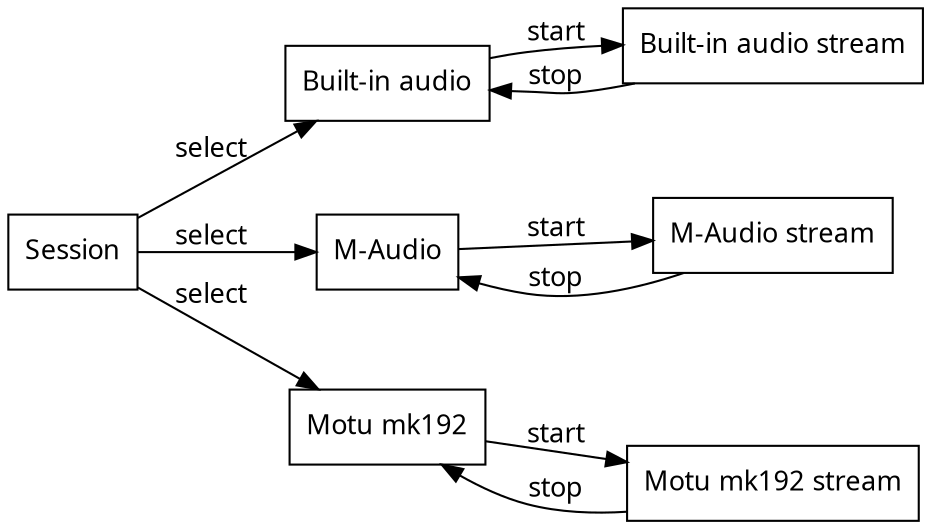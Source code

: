 
digraph graphname {
  graph [ranksep=0.5, nodesep=0.5, rankdir=LR];
  graph [fontname = "Futura", fontsize=13];
  node [fontname = "Futura", fontsize=13];
  edge [fontname = "Futura", fontsize=13];
  

  Session  [shape="rect"];
  "Built-in audio"  [shape="rect"];
  "Built-in audio stream"  [shape="rect"];
  "M-Audio"  [shape="rect"];
  "M-Audio stream"  [shape="rect"];
  "Motu mk192"  [shape="rect"];
  "Motu mk192 stream"  [shape="rect"];
  
  Session -> "Built-in audio" [label = "select"];
  "Built-in audio stream" -> "Built-in audio"  [label = "stop"];
  "Built-in audio" -> "Built-in audio stream"  [label = "start"];

  Session -> "M-Audio" [label = "select"];
  "M-Audio" -> "M-Audio stream"  [label = "start"];
  "M-Audio stream" -> "M-Audio"  [label = "stop"];

  Session -> "Motu mk192" [label = "select"];
  "Motu mk192" -> "Motu mk192 stream"  [label = "start"];
  "Motu mk192 stream" -> "Motu mk192"  [label = "stop"];   
}
